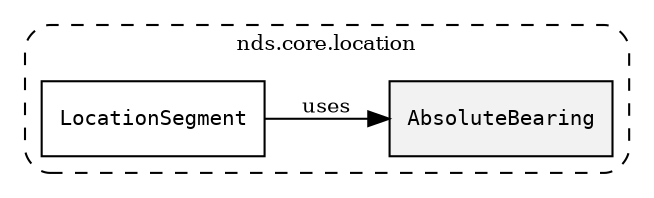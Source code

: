 /**
 * This dot file creates symbol collaboration diagram for AbsoluteBearing.
 */
digraph ZSERIO
{
    node [shape=box, fontsize=10];
    rankdir="LR";
    fontsize=10;
    tooltip="AbsoluteBearing collaboration diagram";

    subgraph "cluster_nds.core.location"
    {
        style="dashed, rounded";
        label="nds.core.location";
        tooltip="Package nds.core.location";
        href="../../../content/packages/nds.core.location.html#Package-nds-core-location";
        target="_parent";

        "AbsoluteBearing" [style="filled", fillcolor="#0000000D", target="_parent", label=<<font face="monospace"><table align="center" border="0" cellspacing="0" cellpadding="0"><tr><td href="../../../content/packages/nds.core.location.html#Subtype-AbsoluteBearing" title="Subtype defined in nds.core.location">AbsoluteBearing</td></tr></table></font>>];
        "LocationSegment" [target="_parent", label=<<font face="monospace"><table align="center" border="0" cellspacing="0" cellpadding="0"><tr><td href="../../../content/packages/nds.core.location.html#Structure-LocationSegment" title="Structure defined in nds.core.location">LocationSegment</td></tr></table></font>>];
    }

    "LocationSegment" -> "AbsoluteBearing" [label="uses", fontsize=10];
}
